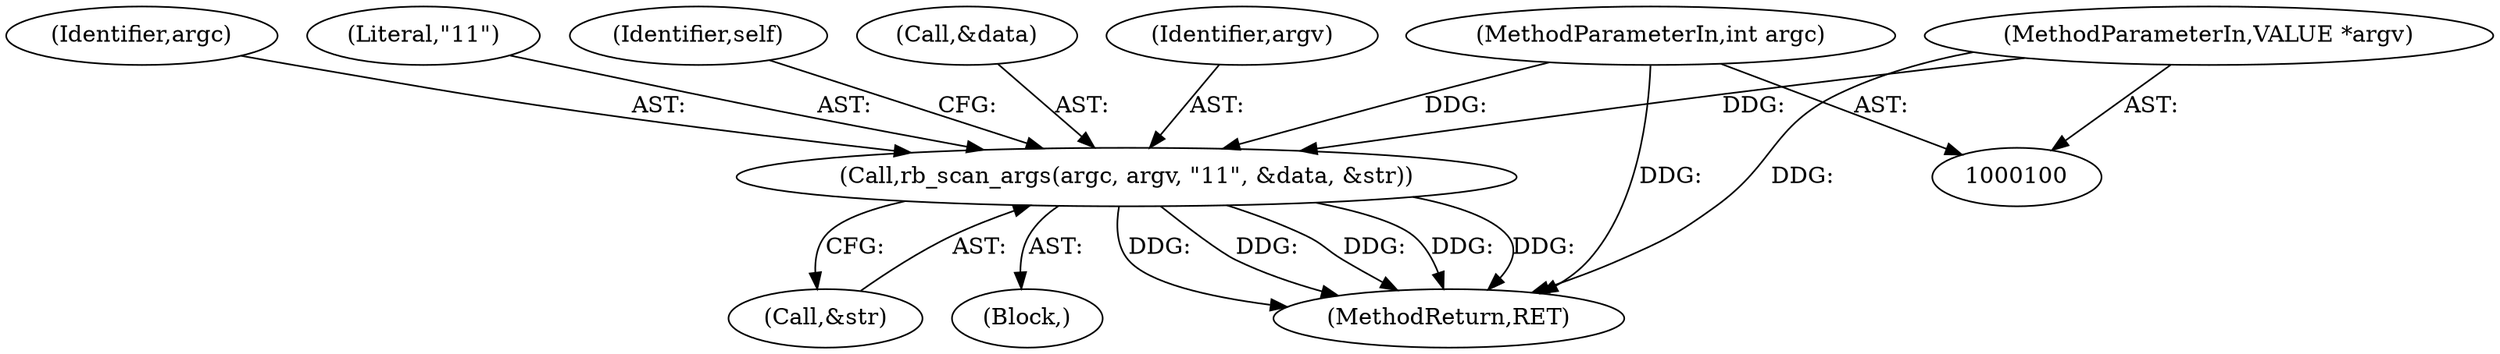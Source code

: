digraph "0_openssl_8108e0a6db133f3375608303fdd2083eb5115062_4@pointer" {
"1000111" [label="(Call,rb_scan_args(argc, argv, \"11\", &data, &str))"];
"1000101" [label="(MethodParameterIn,int argc)"];
"1000102" [label="(MethodParameterIn,VALUE *argv)"];
"1000117" [label="(Call,&str)"];
"1000101" [label="(MethodParameterIn,int argc)"];
"1000102" [label="(MethodParameterIn,VALUE *argv)"];
"1000112" [label="(Identifier,argc)"];
"1000114" [label="(Literal,\"11\")"];
"1000111" [label="(Call,rb_scan_args(argc, argv, \"11\", &data, &str))"];
"1000104" [label="(Block,)"];
"1000123" [label="(Identifier,self)"];
"1000115" [label="(Call,&data)"];
"1000113" [label="(Identifier,argv)"];
"1000205" [label="(MethodReturn,RET)"];
"1000111" -> "1000104"  [label="AST: "];
"1000111" -> "1000117"  [label="CFG: "];
"1000112" -> "1000111"  [label="AST: "];
"1000113" -> "1000111"  [label="AST: "];
"1000114" -> "1000111"  [label="AST: "];
"1000115" -> "1000111"  [label="AST: "];
"1000117" -> "1000111"  [label="AST: "];
"1000123" -> "1000111"  [label="CFG: "];
"1000111" -> "1000205"  [label="DDG: "];
"1000111" -> "1000205"  [label="DDG: "];
"1000111" -> "1000205"  [label="DDG: "];
"1000111" -> "1000205"  [label="DDG: "];
"1000111" -> "1000205"  [label="DDG: "];
"1000101" -> "1000111"  [label="DDG: "];
"1000102" -> "1000111"  [label="DDG: "];
"1000101" -> "1000100"  [label="AST: "];
"1000101" -> "1000205"  [label="DDG: "];
"1000102" -> "1000100"  [label="AST: "];
"1000102" -> "1000205"  [label="DDG: "];
}
